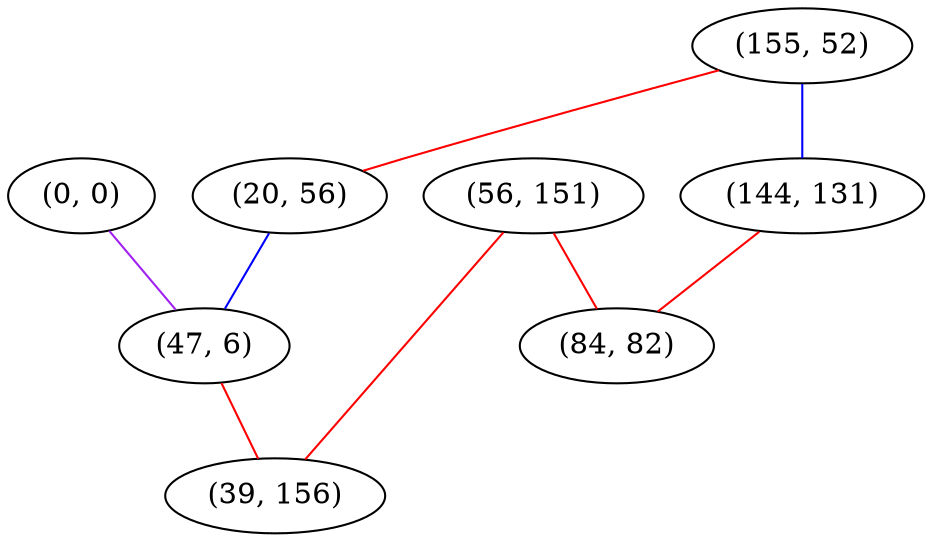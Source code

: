 graph "" {
"(0, 0)";
"(155, 52)";
"(20, 56)";
"(144, 131)";
"(47, 6)";
"(56, 151)";
"(39, 156)";
"(84, 82)";
"(0, 0)" -- "(47, 6)"  [color=purple, key=0, weight=4];
"(155, 52)" -- "(144, 131)"  [color=blue, key=0, weight=3];
"(155, 52)" -- "(20, 56)"  [color=red, key=0, weight=1];
"(20, 56)" -- "(47, 6)"  [color=blue, key=0, weight=3];
"(144, 131)" -- "(84, 82)"  [color=red, key=0, weight=1];
"(47, 6)" -- "(39, 156)"  [color=red, key=0, weight=1];
"(56, 151)" -- "(39, 156)"  [color=red, key=0, weight=1];
"(56, 151)" -- "(84, 82)"  [color=red, key=0, weight=1];
}
